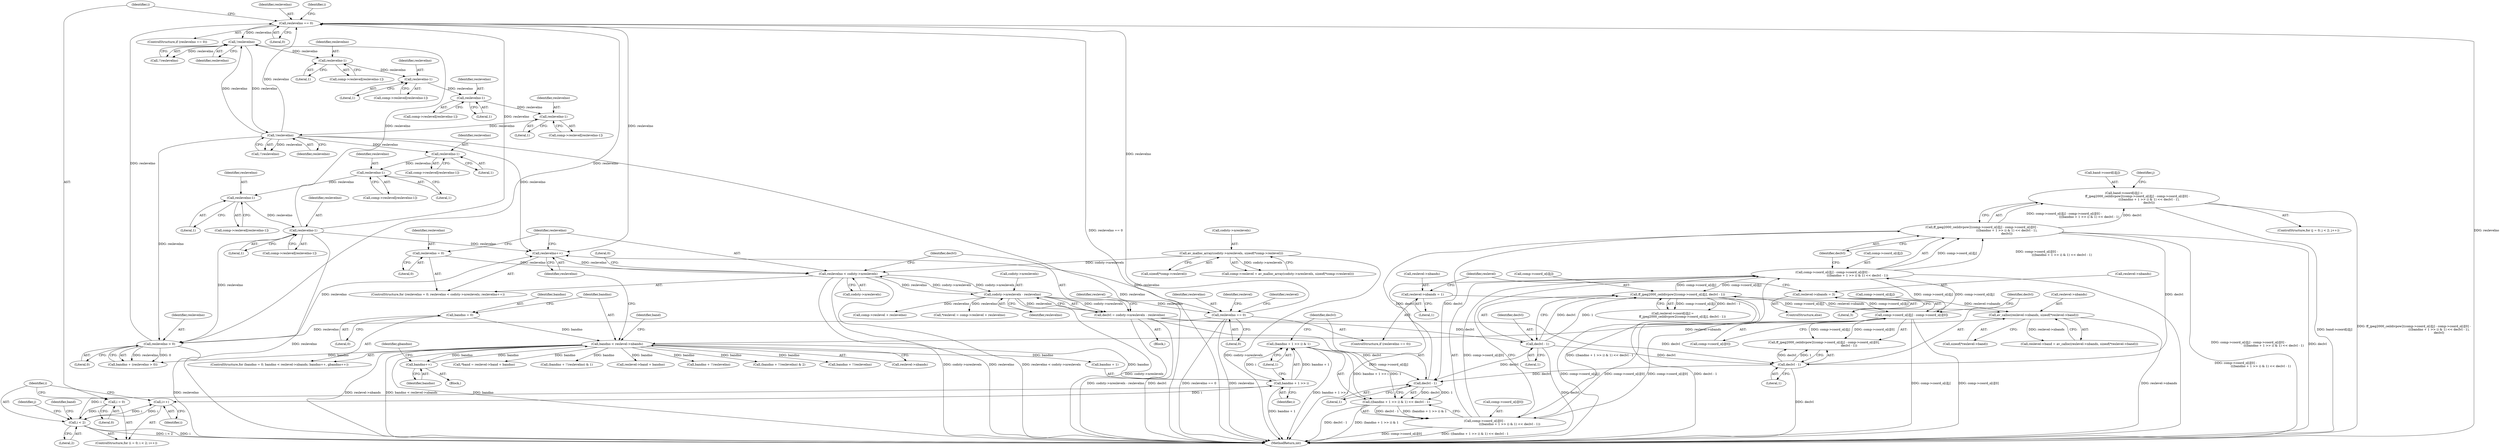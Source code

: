 digraph "0_FFmpeg_912ce9dd2080c5837285a471d750fa311e09b555_0@array" {
"1000764" [label="(Call,band->coord[i][j] =\n                            ff_jpeg2000_ceildivpow2(comp->coord_o[i][j] - comp->coord_o[i][0] -\n                                                    (((bandno + 1 >> i) & 1) << declvl - 1),\n                                                    declvl))"];
"1000772" [label="(Call,ff_jpeg2000_ceildivpow2(comp->coord_o[i][j] - comp->coord_o[i][0] -\n                                                    (((bandno + 1 >> i) & 1) << declvl - 1),\n                                                    declvl))"];
"1000773" [label="(Call,comp->coord_o[i][j] - comp->coord_o[i][0] -\n                                                    (((bandno + 1 >> i) & 1) << declvl - 1))"];
"1000355" [label="(Call,ff_jpeg2000_ceildivpow2(comp->coord_o[i][j], declvl - 1))"];
"1000694" [label="(Call,comp->coord_o[i][j] - comp->coord_o[i][0])"];
"1000781" [label="(Call,comp->coord_o[i][0] -\n                                                    (((bandno + 1 >> i) & 1) << declvl - 1))"];
"1000789" [label="(Call,((bandno + 1 >> i) & 1) << declvl - 1)"];
"1000790" [label="(Call,(bandno + 1 >> i) & 1)"];
"1000791" [label="(Call,bandno + 1 >> i)"];
"1000522" [label="(Call,bandno < reslevel->nbands)"];
"1000519" [label="(Call,bandno = 0)"];
"1000528" [label="(Call,bandno++)"];
"1000501" [label="(Call,av_calloc(reslevel->nbands, sizeof(*reslevel->band)))"];
"1000388" [label="(Call,reslevel->nbands = 1)"];
"1000394" [label="(Call,reslevel->nbands = 3)"];
"1000750" [label="(Call,i < 2)"];
"1000753" [label="(Call,i++)"];
"1000747" [label="(Call,i = 0)"];
"1000797" [label="(Call,declvl - 1)"];
"1000314" [label="(Call,declvl = codsty->nreslevels - reslevelno)"];
"1000316" [label="(Call,codsty->nreslevels - reslevelno)"];
"1000305" [label="(Call,reslevelno < codsty->nreslevels)"];
"1000302" [label="(Call,reslevelno = 0)"];
"1000310" [label="(Call,reslevelno++)"];
"1000663" [label="(Call,reslevelno == 0)"];
"1001472" [label="(Call,!reslevelno)"];
"1001461" [label="(Call,reslevelno-1)"];
"1001448" [label="(Call,reslevelno-1)"];
"1001426" [label="(Call,reslevelno-1)"];
"1001413" [label="(Call,reslevelno-1)"];
"1001393" [label="(Call,!reslevelno)"];
"1001540" [label="(Call,reslevelno-1)"];
"1001527" [label="(Call,reslevelno-1)"];
"1001505" [label="(Call,reslevelno-1)"];
"1001492" [label="(Call,reslevelno-1)"];
"1000573" [label="(Call,reslevelno > 0)"];
"1000385" [label="(Call,reslevelno == 0)"];
"1000284" [label="(Call,av_malloc_array(codsty->nreslevels, sizeof(*comp->reslevel)))"];
"1000363" [label="(Call,declvl - 1)"];
"1000709" [label="(Call,declvl - 1)"];
"1001469" [label="(Call,bandno + !!reslevelno)"];
"1000773" [label="(Call,comp->coord_o[i][j] - comp->coord_o[i][0] -\n                                                    (((bandno + 1 >> i) & 1) << declvl - 1))"];
"1000694" [label="(Call,comp->coord_o[i][j] - comp->coord_o[i][0])"];
"1000799" [label="(Literal,1)"];
"1000389" [label="(Call,reslevel->nbands)"];
"1000520" [label="(Identifier,bandno)"];
"1001392" [label="(Call,!!reslevelno)"];
"1001449" [label="(Identifier,reslevelno)"];
"1000524" [label="(Call,reslevel->nbands)"];
"1001488" [label="(Call,comp->reslevel[reslevelno-1])"];
"1001523" [label="(Call,comp->reslevel[reslevelno-1])"];
"1000392" [label="(Literal,1)"];
"1000749" [label="(Literal,0)"];
"1000527" [label="(Block,)"];
"1000324" [label="(Call,comp->reslevel + reslevelno)"];
"1001462" [label="(Identifier,reslevelno)"];
"1000522" [label="(Call,bandno < reslevel->nbands)"];
"1000404" [label="(Identifier,reslevel)"];
"1000390" [label="(Identifier,reslevel)"];
"1000757" [label="(Identifier,j)"];
"1000315" [label="(Identifier,declvl)"];
"1000797" [label="(Call,declvl - 1)"];
"1000302" [label="(Call,reslevelno = 0)"];
"1000755" [label="(ControlStructure,for (j = 0; j < 2; j++))"];
"1000497" [label="(Call,reslevel->band = av_calloc(reslevel->nbands, sizeof(*reslevel->band)))"];
"1000284" [label="(Call,av_malloc_array(codsty->nreslevels, sizeof(*comp->reslevel)))"];
"1000575" [label="(Literal,0)"];
"1001426" [label="(Call,reslevelno-1)"];
"1001536" [label="(Call,comp->reslevel[reslevelno-1])"];
"1000285" [label="(Call,codsty->nreslevels)"];
"1000664" [label="(Identifier,reslevelno)"];
"1000501" [label="(Call,av_calloc(reslevel->nbands, sizeof(*reslevel->band)))"];
"1001472" [label="(Call,!reslevelno)"];
"1001415" [label="(Literal,1)"];
"1000791" [label="(Call,bandno + 1 >> i)"];
"1000388" [label="(Call,reslevel->nbands = 1)"];
"1000306" [label="(Identifier,reslevelno)"];
"1000663" [label="(Call,reslevelno == 0)"];
"1000529" [label="(Identifier,bandno)"];
"1000322" [label="(Call,*reslevel = comp->reslevel + reslevelno)"];
"1001393" [label="(Call,!reslevelno)"];
"1000803" [label="(Identifier,band)"];
"1001471" [label="(Call,!!reslevelno)"];
"1000796" [label="(Literal,1)"];
"1000534" [label="(Call,*band = reslevel->band + bandno)"];
"1001461" [label="(Call,reslevelno-1)"];
"1000781" [label="(Call,comp->coord_o[i][0] -\n                                                    (((bandno + 1 >> i) & 1) << declvl - 1))"];
"1000790" [label="(Call,(bandno + 1 >> i) & 1)"];
"1000311" [label="(Identifier,reslevelno)"];
"1001389" [label="(Call,(bandno + !!reslevelno) & 1)"];
"1000317" [label="(Call,codsty->nreslevels)"];
"1001463" [label="(Literal,1)"];
"1000748" [label="(Identifier,i)"];
"1000387" [label="(Literal,0)"];
"1001529" [label="(Literal,1)"];
"1001394" [label="(Identifier,reslevelno)"];
"1000518" [label="(ControlStructure,for (bandno = 0; bandno < reslevel->nbands; bandno++, gbandno++))"];
"1001428" [label="(Literal,1)"];
"1000394" [label="(Call,reslevel->nbands = 3)"];
"1000398" [label="(Literal,3)"];
"1000288" [label="(Call,sizeof(*comp->reslevel))"];
"1000662" [label="(ControlStructure,if (reslevelno == 0))"];
"1000312" [label="(Block,)"];
"1001492" [label="(Call,reslevelno-1)"];
"1000709" [label="(Call,declvl - 1)"];
"1001501" [label="(Call,comp->reslevel[reslevelno-1])"];
"1000280" [label="(Call,comp->reslevel = av_malloc_array(codsty->nreslevels, sizeof(*comp->reslevel)))"];
"1000536" [label="(Call,reslevel->band + bandno)"];
"1001528" [label="(Identifier,reslevelno)"];
"1000301" [label="(ControlStructure,for (reslevelno = 0; reslevelno < codsty->nreslevels; reslevelno++))"];
"1001573" [label="(MethodReturn,int)"];
"1000754" [label="(Identifier,i)"];
"1000528" [label="(Call,bandno++)"];
"1000571" [label="(Call,bandno + (reslevelno > 0))"];
"1001409" [label="(Call,comp->reslevel[reslevelno-1])"];
"1001541" [label="(Identifier,reslevelno)"];
"1001540" [label="(Call,reslevelno-1)"];
"1000305" [label="(Call,reslevelno < codsty->nreslevels)"];
"1000665" [label="(Literal,0)"];
"1000774" [label="(Call,comp->coord_o[i][j])"];
"1001444" [label="(Call,comp->reslevel[reslevelno-1])"];
"1000385" [label="(Call,reslevelno == 0)"];
"1000314" [label="(Call,declvl = codsty->nreslevels - reslevelno)"];
"1001448" [label="(Call,reslevelno-1)"];
"1000669" [label="(Identifier,i)"];
"1000310" [label="(Call,reslevelno++)"];
"1001427" [label="(Identifier,reslevelno)"];
"1000795" [label="(Identifier,i)"];
"1000323" [label="(Identifier,reslevel)"];
"1000519" [label="(Call,bandno = 0)"];
"1001413" [label="(Call,reslevelno-1)"];
"1000702" [label="(Call,comp->coord_o[i][0])"];
"1000320" [label="(Identifier,reslevelno)"];
"1000307" [label="(Call,codsty->nreslevels)"];
"1000751" [label="(Identifier,i)"];
"1001493" [label="(Identifier,reslevelno)"];
"1000363" [label="(Call,declvl - 1)"];
"1001507" [label="(Literal,1)"];
"1000710" [label="(Identifier,declvl)"];
"1000303" [label="(Identifier,reslevelno)"];
"1001506" [label="(Identifier,reslevelno)"];
"1001505" [label="(Call,reslevelno-1)"];
"1000746" [label="(ControlStructure,for (i = 0; i < 2; i++))"];
"1000384" [label="(ControlStructure,if (reslevelno == 0))"];
"1001390" [label="(Call,bandno + !!reslevelno)"];
"1000772" [label="(Call,ff_jpeg2000_ceildivpow2(comp->coord_o[i][j] - comp->coord_o[i][0] -\n                                                    (((bandno + 1 >> i) & 1) << declvl - 1),\n                                                    declvl))"];
"1000355" [label="(Call,ff_jpeg2000_ceildivpow2(comp->coord_o[i][j], declvl - 1))"];
"1000753" [label="(Call,i++)"];
"1000750" [label="(Call,i < 2)"];
"1001527" [label="(Call,reslevelno-1)"];
"1000393" [label="(ControlStructure,else)"];
"1001414" [label="(Identifier,reslevelno)"];
"1000792" [label="(Call,bandno + 1)"];
"1000535" [label="(Identifier,band)"];
"1000765" [label="(Call,band->coord[i][j])"];
"1000396" [label="(Identifier,reslevel)"];
"1000782" [label="(Call,comp->coord_o[i][0])"];
"1001457" [label="(Call,comp->reslevel[reslevelno-1])"];
"1000316" [label="(Call,codsty->nreslevels - reslevelno)"];
"1000347" [label="(Call,reslevel->coord[i][j] =\n                    ff_jpeg2000_ceildivpow2(comp->coord_o[i][j], declvl - 1))"];
"1000505" [label="(Call,sizeof(*reslevel->band))"];
"1000502" [label="(Call,reslevel->nbands)"];
"1000711" [label="(Literal,1)"];
"1000573" [label="(Call,reslevelno > 0)"];
"1000386" [label="(Identifier,reslevelno)"];
"1001572" [label="(Literal,0)"];
"1000764" [label="(Call,band->coord[i][j] =\n                            ff_jpeg2000_ceildivpow2(comp->coord_o[i][j] - comp->coord_o[i][0] -\n                                                    (((bandno + 1 >> i) & 1) << declvl - 1),\n                                                    declvl))"];
"1000693" [label="(Call,ff_jpeg2000_ceildivpow2(comp->coord_o[i][j] - comp->coord_o[i][0],\n                                                    declvl - 1))"];
"1001468" [label="(Call,(bandno + !!reslevelno) & 2)"];
"1000789" [label="(Call,((bandno + 1 >> i) & 1) << declvl - 1)"];
"1000531" [label="(Identifier,gbandno)"];
"1000695" [label="(Call,comp->coord_o[i][j])"];
"1001542" [label="(Literal,1)"];
"1000800" [label="(Identifier,declvl)"];
"1000356" [label="(Call,comp->coord_o[i][j])"];
"1000395" [label="(Call,reslevel->nbands)"];
"1000364" [label="(Identifier,declvl)"];
"1000798" [label="(Identifier,declvl)"];
"1001422" [label="(Call,comp->reslevel[reslevelno-1])"];
"1001473" [label="(Identifier,reslevelno)"];
"1000747" [label="(Call,i = 0)"];
"1000574" [label="(Identifier,reslevelno)"];
"1000521" [label="(Literal,0)"];
"1001450" [label="(Literal,1)"];
"1000763" [label="(Identifier,j)"];
"1000523" [label="(Identifier,bandno)"];
"1000304" [label="(Literal,0)"];
"1000365" [label="(Literal,1)"];
"1001494" [label="(Literal,1)"];
"1000752" [label="(Literal,2)"];
"1000764" -> "1000755"  [label="AST: "];
"1000764" -> "1000772"  [label="CFG: "];
"1000765" -> "1000764"  [label="AST: "];
"1000772" -> "1000764"  [label="AST: "];
"1000763" -> "1000764"  [label="CFG: "];
"1000764" -> "1001573"  [label="DDG: band->coord[i][j]"];
"1000764" -> "1001573"  [label="DDG: ff_jpeg2000_ceildivpow2(comp->coord_o[i][j] - comp->coord_o[i][0] -\n                                                    (((bandno + 1 >> i) & 1) << declvl - 1),\n                                                    declvl)"];
"1000772" -> "1000764"  [label="DDG: comp->coord_o[i][j] - comp->coord_o[i][0] -\n                                                    (((bandno + 1 >> i) & 1) << declvl - 1)"];
"1000772" -> "1000764"  [label="DDG: declvl"];
"1000772" -> "1000800"  [label="CFG: "];
"1000773" -> "1000772"  [label="AST: "];
"1000800" -> "1000772"  [label="AST: "];
"1000772" -> "1001573"  [label="DDG: comp->coord_o[i][j] - comp->coord_o[i][0] -\n                                                    (((bandno + 1 >> i) & 1) << declvl - 1)"];
"1000772" -> "1001573"  [label="DDG: declvl"];
"1000772" -> "1000709"  [label="DDG: declvl"];
"1000773" -> "1000772"  [label="DDG: comp->coord_o[i][j]"];
"1000773" -> "1000772"  [label="DDG: comp->coord_o[i][0] -\n                                                    (((bandno + 1 >> i) & 1) << declvl - 1)"];
"1000772" -> "1000797"  [label="DDG: declvl"];
"1000797" -> "1000772"  [label="DDG: declvl"];
"1000773" -> "1000781"  [label="CFG: "];
"1000774" -> "1000773"  [label="AST: "];
"1000781" -> "1000773"  [label="AST: "];
"1000800" -> "1000773"  [label="CFG: "];
"1000773" -> "1001573"  [label="DDG: comp->coord_o[i][0] -\n                                                    (((bandno + 1 >> i) & 1) << declvl - 1)"];
"1000773" -> "1001573"  [label="DDG: comp->coord_o[i][j]"];
"1000773" -> "1000355"  [label="DDG: comp->coord_o[i][j]"];
"1000773" -> "1000694"  [label="DDG: comp->coord_o[i][j]"];
"1000355" -> "1000773"  [label="DDG: comp->coord_o[i][j]"];
"1000694" -> "1000773"  [label="DDG: comp->coord_o[i][j]"];
"1000781" -> "1000773"  [label="DDG: comp->coord_o[i][0]"];
"1000781" -> "1000773"  [label="DDG: ((bandno + 1 >> i) & 1) << declvl - 1"];
"1000355" -> "1000347"  [label="AST: "];
"1000355" -> "1000363"  [label="CFG: "];
"1000356" -> "1000355"  [label="AST: "];
"1000363" -> "1000355"  [label="AST: "];
"1000347" -> "1000355"  [label="CFG: "];
"1000355" -> "1001573"  [label="DDG: comp->coord_o[i][j]"];
"1000355" -> "1001573"  [label="DDG: declvl - 1"];
"1000355" -> "1000347"  [label="DDG: comp->coord_o[i][j]"];
"1000355" -> "1000347"  [label="DDG: declvl - 1"];
"1000694" -> "1000355"  [label="DDG: comp->coord_o[i][j]"];
"1000363" -> "1000355"  [label="DDG: declvl"];
"1000363" -> "1000355"  [label="DDG: 1"];
"1000355" -> "1000694"  [label="DDG: comp->coord_o[i][j]"];
"1000694" -> "1000693"  [label="AST: "];
"1000694" -> "1000702"  [label="CFG: "];
"1000695" -> "1000694"  [label="AST: "];
"1000702" -> "1000694"  [label="AST: "];
"1000710" -> "1000694"  [label="CFG: "];
"1000694" -> "1001573"  [label="DDG: comp->coord_o[i][j]"];
"1000694" -> "1001573"  [label="DDG: comp->coord_o[i][0]"];
"1000694" -> "1000693"  [label="DDG: comp->coord_o[i][j]"];
"1000694" -> "1000693"  [label="DDG: comp->coord_o[i][0]"];
"1000781" -> "1000694"  [label="DDG: comp->coord_o[i][0]"];
"1000694" -> "1000781"  [label="DDG: comp->coord_o[i][0]"];
"1000781" -> "1000789"  [label="CFG: "];
"1000782" -> "1000781"  [label="AST: "];
"1000789" -> "1000781"  [label="AST: "];
"1000781" -> "1001573"  [label="DDG: ((bandno + 1 >> i) & 1) << declvl - 1"];
"1000781" -> "1001573"  [label="DDG: comp->coord_o[i][0]"];
"1000789" -> "1000781"  [label="DDG: (bandno + 1 >> i) & 1"];
"1000789" -> "1000781"  [label="DDG: declvl - 1"];
"1000789" -> "1000797"  [label="CFG: "];
"1000790" -> "1000789"  [label="AST: "];
"1000797" -> "1000789"  [label="AST: "];
"1000789" -> "1001573"  [label="DDG: (bandno + 1 >> i) & 1"];
"1000789" -> "1001573"  [label="DDG: declvl - 1"];
"1000790" -> "1000789"  [label="DDG: bandno + 1 >> i"];
"1000790" -> "1000789"  [label="DDG: 1"];
"1000797" -> "1000789"  [label="DDG: declvl"];
"1000797" -> "1000789"  [label="DDG: 1"];
"1000790" -> "1000796"  [label="CFG: "];
"1000791" -> "1000790"  [label="AST: "];
"1000796" -> "1000790"  [label="AST: "];
"1000798" -> "1000790"  [label="CFG: "];
"1000790" -> "1001573"  [label="DDG: bandno + 1 >> i"];
"1000791" -> "1000790"  [label="DDG: bandno + 1"];
"1000791" -> "1000790"  [label="DDG: i"];
"1000791" -> "1000795"  [label="CFG: "];
"1000792" -> "1000791"  [label="AST: "];
"1000795" -> "1000791"  [label="AST: "];
"1000796" -> "1000791"  [label="CFG: "];
"1000791" -> "1001573"  [label="DDG: bandno + 1"];
"1000791" -> "1000753"  [label="DDG: i"];
"1000522" -> "1000791"  [label="DDG: bandno"];
"1000750" -> "1000791"  [label="DDG: i"];
"1000522" -> "1000518"  [label="AST: "];
"1000522" -> "1000524"  [label="CFG: "];
"1000523" -> "1000522"  [label="AST: "];
"1000524" -> "1000522"  [label="AST: "];
"1000535" -> "1000522"  [label="CFG: "];
"1000311" -> "1000522"  [label="CFG: "];
"1000522" -> "1001573"  [label="DDG: reslevel->nbands"];
"1000522" -> "1001573"  [label="DDG: bandno < reslevel->nbands"];
"1000522" -> "1001573"  [label="DDG: bandno"];
"1000519" -> "1000522"  [label="DDG: bandno"];
"1000528" -> "1000522"  [label="DDG: bandno"];
"1000501" -> "1000522"  [label="DDG: reslevel->nbands"];
"1000522" -> "1000528"  [label="DDG: bandno"];
"1000522" -> "1000534"  [label="DDG: bandno"];
"1000522" -> "1000536"  [label="DDG: bandno"];
"1000522" -> "1000571"  [label="DDG: bandno"];
"1000522" -> "1000792"  [label="DDG: bandno"];
"1000522" -> "1001389"  [label="DDG: bandno"];
"1000522" -> "1001390"  [label="DDG: bandno"];
"1000522" -> "1001468"  [label="DDG: bandno"];
"1000522" -> "1001469"  [label="DDG: bandno"];
"1000519" -> "1000518"  [label="AST: "];
"1000519" -> "1000521"  [label="CFG: "];
"1000520" -> "1000519"  [label="AST: "];
"1000521" -> "1000519"  [label="AST: "];
"1000523" -> "1000519"  [label="CFG: "];
"1000528" -> "1000527"  [label="AST: "];
"1000528" -> "1000529"  [label="CFG: "];
"1000529" -> "1000528"  [label="AST: "];
"1000531" -> "1000528"  [label="CFG: "];
"1000501" -> "1000497"  [label="AST: "];
"1000501" -> "1000505"  [label="CFG: "];
"1000502" -> "1000501"  [label="AST: "];
"1000505" -> "1000501"  [label="AST: "];
"1000497" -> "1000501"  [label="CFG: "];
"1000501" -> "1001573"  [label="DDG: reslevel->nbands"];
"1000501" -> "1000497"  [label="DDG: reslevel->nbands"];
"1000388" -> "1000501"  [label="DDG: reslevel->nbands"];
"1000394" -> "1000501"  [label="DDG: reslevel->nbands"];
"1000388" -> "1000384"  [label="AST: "];
"1000388" -> "1000392"  [label="CFG: "];
"1000389" -> "1000388"  [label="AST: "];
"1000392" -> "1000388"  [label="AST: "];
"1000404" -> "1000388"  [label="CFG: "];
"1000394" -> "1000393"  [label="AST: "];
"1000394" -> "1000398"  [label="CFG: "];
"1000395" -> "1000394"  [label="AST: "];
"1000398" -> "1000394"  [label="AST: "];
"1000404" -> "1000394"  [label="CFG: "];
"1000750" -> "1000746"  [label="AST: "];
"1000750" -> "1000752"  [label="CFG: "];
"1000751" -> "1000750"  [label="AST: "];
"1000752" -> "1000750"  [label="AST: "];
"1000757" -> "1000750"  [label="CFG: "];
"1000803" -> "1000750"  [label="CFG: "];
"1000750" -> "1001573"  [label="DDG: i"];
"1000750" -> "1001573"  [label="DDG: i < 2"];
"1000753" -> "1000750"  [label="DDG: i"];
"1000747" -> "1000750"  [label="DDG: i"];
"1000750" -> "1000753"  [label="DDG: i"];
"1000753" -> "1000746"  [label="AST: "];
"1000753" -> "1000754"  [label="CFG: "];
"1000754" -> "1000753"  [label="AST: "];
"1000751" -> "1000753"  [label="CFG: "];
"1000747" -> "1000746"  [label="AST: "];
"1000747" -> "1000749"  [label="CFG: "];
"1000748" -> "1000747"  [label="AST: "];
"1000749" -> "1000747"  [label="AST: "];
"1000751" -> "1000747"  [label="CFG: "];
"1000797" -> "1000799"  [label="CFG: "];
"1000798" -> "1000797"  [label="AST: "];
"1000799" -> "1000797"  [label="AST: "];
"1000314" -> "1000797"  [label="DDG: declvl"];
"1000363" -> "1000797"  [label="DDG: declvl"];
"1000709" -> "1000797"  [label="DDG: declvl"];
"1000314" -> "1000312"  [label="AST: "];
"1000314" -> "1000316"  [label="CFG: "];
"1000315" -> "1000314"  [label="AST: "];
"1000316" -> "1000314"  [label="AST: "];
"1000323" -> "1000314"  [label="CFG: "];
"1000314" -> "1001573"  [label="DDG: declvl"];
"1000314" -> "1001573"  [label="DDG: codsty->nreslevels - reslevelno"];
"1000316" -> "1000314"  [label="DDG: codsty->nreslevels"];
"1000316" -> "1000314"  [label="DDG: reslevelno"];
"1000314" -> "1000363"  [label="DDG: declvl"];
"1000314" -> "1000709"  [label="DDG: declvl"];
"1000316" -> "1000320"  [label="CFG: "];
"1000317" -> "1000316"  [label="AST: "];
"1000320" -> "1000316"  [label="AST: "];
"1000316" -> "1001573"  [label="DDG: codsty->nreslevels"];
"1000316" -> "1000305"  [label="DDG: codsty->nreslevels"];
"1000305" -> "1000316"  [label="DDG: codsty->nreslevels"];
"1000305" -> "1000316"  [label="DDG: reslevelno"];
"1000316" -> "1000322"  [label="DDG: reslevelno"];
"1000316" -> "1000324"  [label="DDG: reslevelno"];
"1000316" -> "1000385"  [label="DDG: reslevelno"];
"1000305" -> "1000301"  [label="AST: "];
"1000305" -> "1000307"  [label="CFG: "];
"1000306" -> "1000305"  [label="AST: "];
"1000307" -> "1000305"  [label="AST: "];
"1000315" -> "1000305"  [label="CFG: "];
"1001572" -> "1000305"  [label="CFG: "];
"1000305" -> "1001573"  [label="DDG: reslevelno < codsty->nreslevels"];
"1000305" -> "1001573"  [label="DDG: codsty->nreslevels"];
"1000305" -> "1001573"  [label="DDG: reslevelno"];
"1000302" -> "1000305"  [label="DDG: reslevelno"];
"1000310" -> "1000305"  [label="DDG: reslevelno"];
"1000284" -> "1000305"  [label="DDG: codsty->nreslevels"];
"1000302" -> "1000301"  [label="AST: "];
"1000302" -> "1000304"  [label="CFG: "];
"1000303" -> "1000302"  [label="AST: "];
"1000304" -> "1000302"  [label="AST: "];
"1000306" -> "1000302"  [label="CFG: "];
"1000310" -> "1000301"  [label="AST: "];
"1000310" -> "1000311"  [label="CFG: "];
"1000311" -> "1000310"  [label="AST: "];
"1000306" -> "1000310"  [label="CFG: "];
"1000663" -> "1000310"  [label="DDG: reslevelno"];
"1001472" -> "1000310"  [label="DDG: reslevelno"];
"1000573" -> "1000310"  [label="DDG: reslevelno"];
"1000385" -> "1000310"  [label="DDG: reslevelno"];
"1001540" -> "1000310"  [label="DDG: reslevelno"];
"1000663" -> "1000662"  [label="AST: "];
"1000663" -> "1000665"  [label="CFG: "];
"1000664" -> "1000663"  [label="AST: "];
"1000665" -> "1000663"  [label="AST: "];
"1000669" -> "1000663"  [label="CFG: "];
"1000748" -> "1000663"  [label="CFG: "];
"1000663" -> "1001573"  [label="DDG: reslevelno == 0"];
"1000663" -> "1001573"  [label="DDG: reslevelno"];
"1000663" -> "1000573"  [label="DDG: reslevelno"];
"1001472" -> "1000663"  [label="DDG: reslevelno"];
"1000573" -> "1000663"  [label="DDG: reslevelno"];
"1000385" -> "1000663"  [label="DDG: reslevelno"];
"1001540" -> "1000663"  [label="DDG: reslevelno"];
"1000663" -> "1001393"  [label="DDG: reslevelno"];
"1001472" -> "1001471"  [label="AST: "];
"1001472" -> "1001473"  [label="CFG: "];
"1001473" -> "1001472"  [label="AST: "];
"1001471" -> "1001472"  [label="CFG: "];
"1001472" -> "1001573"  [label="DDG: reslevelno"];
"1001472" -> "1000573"  [label="DDG: reslevelno"];
"1001472" -> "1001393"  [label="DDG: reslevelno"];
"1001472" -> "1001471"  [label="DDG: reslevelno"];
"1001461" -> "1001472"  [label="DDG: reslevelno"];
"1001393" -> "1001472"  [label="DDG: reslevelno"];
"1001472" -> "1001492"  [label="DDG: reslevelno"];
"1001461" -> "1001457"  [label="AST: "];
"1001461" -> "1001463"  [label="CFG: "];
"1001462" -> "1001461"  [label="AST: "];
"1001463" -> "1001461"  [label="AST: "];
"1001457" -> "1001461"  [label="CFG: "];
"1001448" -> "1001461"  [label="DDG: reslevelno"];
"1001448" -> "1001444"  [label="AST: "];
"1001448" -> "1001450"  [label="CFG: "];
"1001449" -> "1001448"  [label="AST: "];
"1001450" -> "1001448"  [label="AST: "];
"1001444" -> "1001448"  [label="CFG: "];
"1001426" -> "1001448"  [label="DDG: reslevelno"];
"1001426" -> "1001422"  [label="AST: "];
"1001426" -> "1001428"  [label="CFG: "];
"1001427" -> "1001426"  [label="AST: "];
"1001428" -> "1001426"  [label="AST: "];
"1001422" -> "1001426"  [label="CFG: "];
"1001413" -> "1001426"  [label="DDG: reslevelno"];
"1001413" -> "1001409"  [label="AST: "];
"1001413" -> "1001415"  [label="CFG: "];
"1001414" -> "1001413"  [label="AST: "];
"1001415" -> "1001413"  [label="AST: "];
"1001409" -> "1001413"  [label="CFG: "];
"1001393" -> "1001413"  [label="DDG: reslevelno"];
"1001393" -> "1001392"  [label="AST: "];
"1001393" -> "1001394"  [label="CFG: "];
"1001394" -> "1001393"  [label="AST: "];
"1001392" -> "1001393"  [label="CFG: "];
"1001393" -> "1001392"  [label="DDG: reslevelno"];
"1001540" -> "1001393"  [label="DDG: reslevelno"];
"1001540" -> "1001536"  [label="AST: "];
"1001540" -> "1001542"  [label="CFG: "];
"1001541" -> "1001540"  [label="AST: "];
"1001542" -> "1001540"  [label="AST: "];
"1001536" -> "1001540"  [label="CFG: "];
"1001540" -> "1001573"  [label="DDG: reslevelno"];
"1001540" -> "1000573"  [label="DDG: reslevelno"];
"1001527" -> "1001540"  [label="DDG: reslevelno"];
"1001527" -> "1001523"  [label="AST: "];
"1001527" -> "1001529"  [label="CFG: "];
"1001528" -> "1001527"  [label="AST: "];
"1001529" -> "1001527"  [label="AST: "];
"1001523" -> "1001527"  [label="CFG: "];
"1001505" -> "1001527"  [label="DDG: reslevelno"];
"1001505" -> "1001501"  [label="AST: "];
"1001505" -> "1001507"  [label="CFG: "];
"1001506" -> "1001505"  [label="AST: "];
"1001507" -> "1001505"  [label="AST: "];
"1001501" -> "1001505"  [label="CFG: "];
"1001492" -> "1001505"  [label="DDG: reslevelno"];
"1001492" -> "1001488"  [label="AST: "];
"1001492" -> "1001494"  [label="CFG: "];
"1001493" -> "1001492"  [label="AST: "];
"1001494" -> "1001492"  [label="AST: "];
"1001488" -> "1001492"  [label="CFG: "];
"1000573" -> "1000571"  [label="AST: "];
"1000573" -> "1000575"  [label="CFG: "];
"1000574" -> "1000573"  [label="AST: "];
"1000575" -> "1000573"  [label="AST: "];
"1000571" -> "1000573"  [label="CFG: "];
"1000573" -> "1001573"  [label="DDG: reslevelno"];
"1000573" -> "1000571"  [label="DDG: reslevelno"];
"1000573" -> "1000571"  [label="DDG: 0"];
"1000385" -> "1000573"  [label="DDG: reslevelno"];
"1000385" -> "1000384"  [label="AST: "];
"1000385" -> "1000387"  [label="CFG: "];
"1000386" -> "1000385"  [label="AST: "];
"1000387" -> "1000385"  [label="AST: "];
"1000390" -> "1000385"  [label="CFG: "];
"1000396" -> "1000385"  [label="CFG: "];
"1000385" -> "1001573"  [label="DDG: reslevelno"];
"1000385" -> "1001573"  [label="DDG: reslevelno == 0"];
"1000284" -> "1000280"  [label="AST: "];
"1000284" -> "1000288"  [label="CFG: "];
"1000285" -> "1000284"  [label="AST: "];
"1000288" -> "1000284"  [label="AST: "];
"1000280" -> "1000284"  [label="CFG: "];
"1000284" -> "1001573"  [label="DDG: codsty->nreslevels"];
"1000284" -> "1000280"  [label="DDG: codsty->nreslevels"];
"1000363" -> "1000365"  [label="CFG: "];
"1000364" -> "1000363"  [label="AST: "];
"1000365" -> "1000363"  [label="AST: "];
"1000363" -> "1001573"  [label="DDG: declvl"];
"1000363" -> "1000709"  [label="DDG: declvl"];
"1000709" -> "1000693"  [label="AST: "];
"1000709" -> "1000711"  [label="CFG: "];
"1000710" -> "1000709"  [label="AST: "];
"1000711" -> "1000709"  [label="AST: "];
"1000693" -> "1000709"  [label="CFG: "];
"1000709" -> "1001573"  [label="DDG: declvl"];
"1000709" -> "1000693"  [label="DDG: declvl"];
"1000709" -> "1000693"  [label="DDG: 1"];
}
